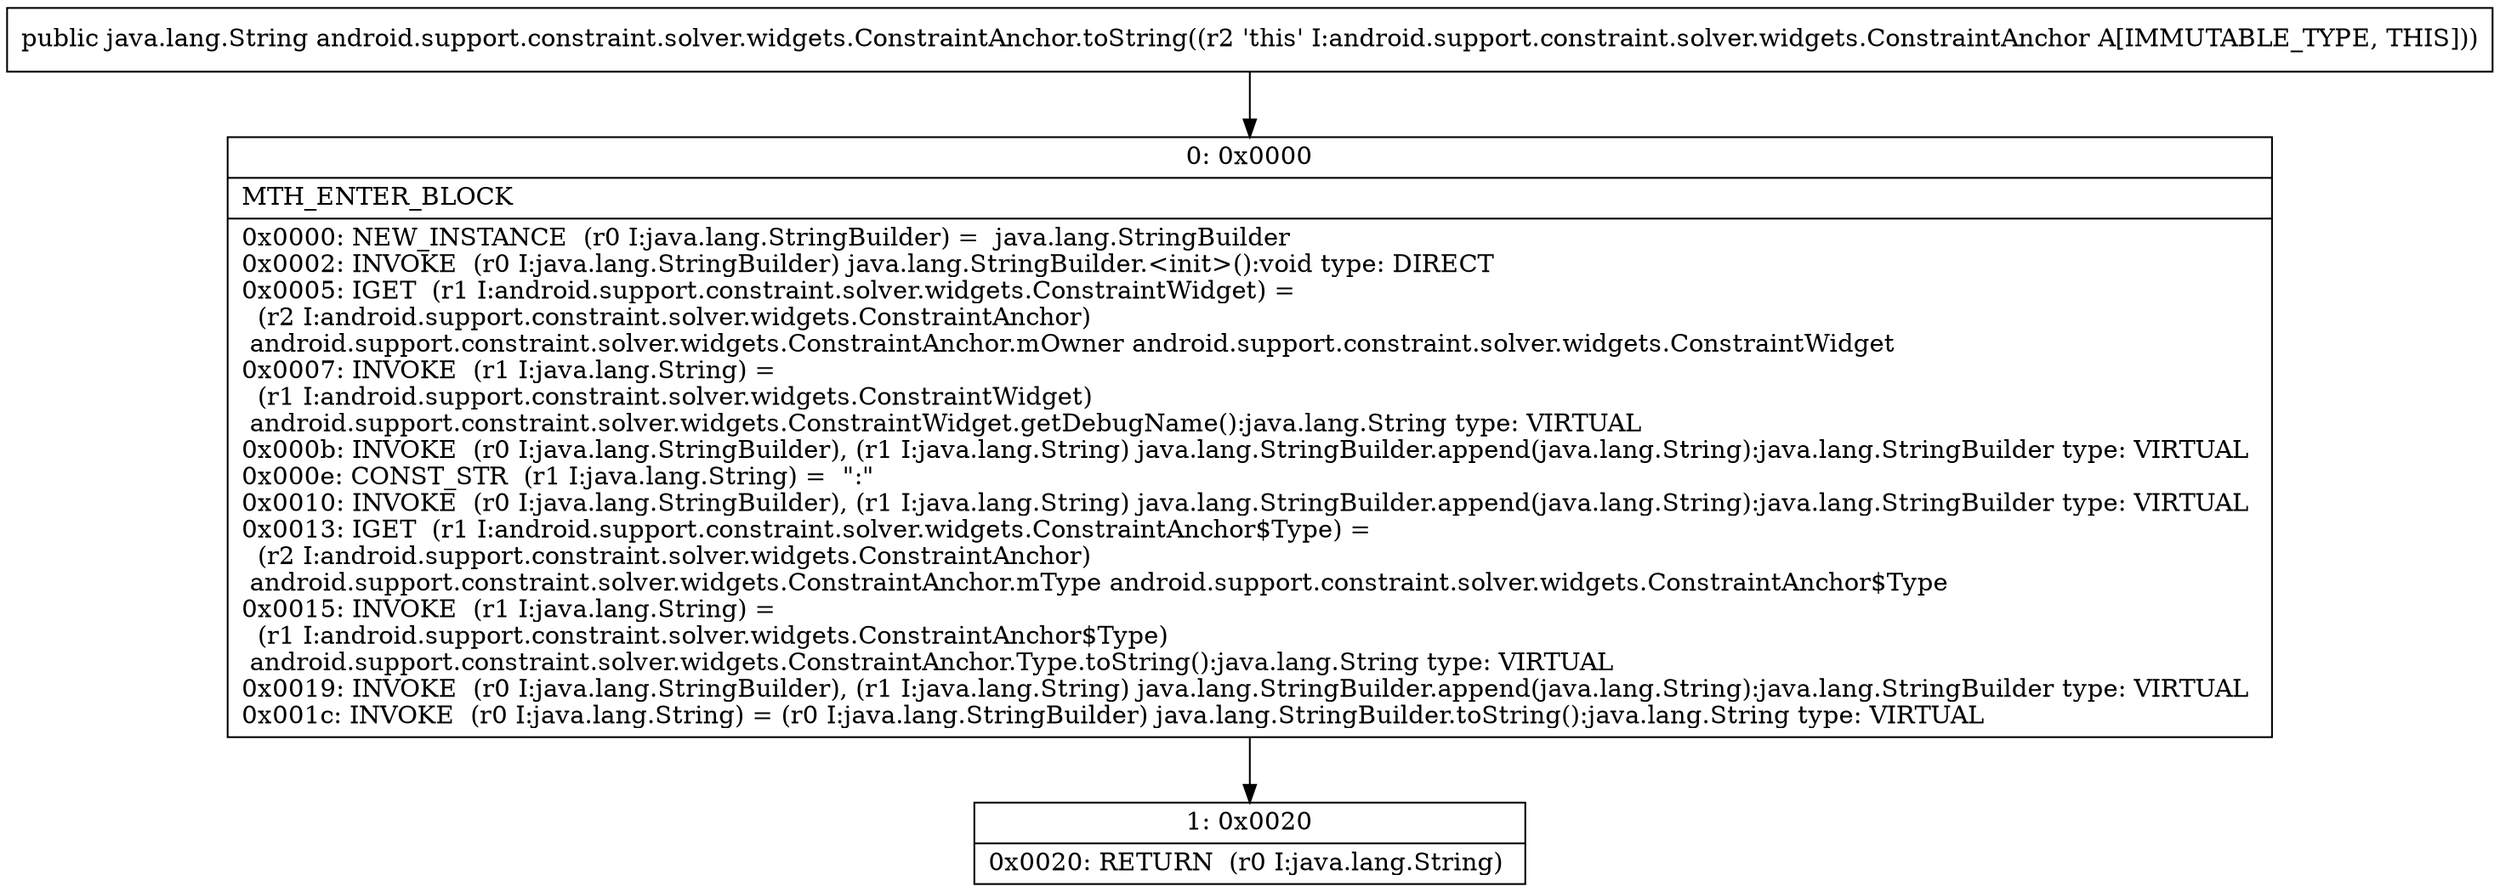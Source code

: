 digraph "CFG forandroid.support.constraint.solver.widgets.ConstraintAnchor.toString()Ljava\/lang\/String;" {
Node_0 [shape=record,label="{0\:\ 0x0000|MTH_ENTER_BLOCK\l|0x0000: NEW_INSTANCE  (r0 I:java.lang.StringBuilder) =  java.lang.StringBuilder \l0x0002: INVOKE  (r0 I:java.lang.StringBuilder) java.lang.StringBuilder.\<init\>():void type: DIRECT \l0x0005: IGET  (r1 I:android.support.constraint.solver.widgets.ConstraintWidget) = \l  (r2 I:android.support.constraint.solver.widgets.ConstraintAnchor)\l android.support.constraint.solver.widgets.ConstraintAnchor.mOwner android.support.constraint.solver.widgets.ConstraintWidget \l0x0007: INVOKE  (r1 I:java.lang.String) = \l  (r1 I:android.support.constraint.solver.widgets.ConstraintWidget)\l android.support.constraint.solver.widgets.ConstraintWidget.getDebugName():java.lang.String type: VIRTUAL \l0x000b: INVOKE  (r0 I:java.lang.StringBuilder), (r1 I:java.lang.String) java.lang.StringBuilder.append(java.lang.String):java.lang.StringBuilder type: VIRTUAL \l0x000e: CONST_STR  (r1 I:java.lang.String) =  \":\" \l0x0010: INVOKE  (r0 I:java.lang.StringBuilder), (r1 I:java.lang.String) java.lang.StringBuilder.append(java.lang.String):java.lang.StringBuilder type: VIRTUAL \l0x0013: IGET  (r1 I:android.support.constraint.solver.widgets.ConstraintAnchor$Type) = \l  (r2 I:android.support.constraint.solver.widgets.ConstraintAnchor)\l android.support.constraint.solver.widgets.ConstraintAnchor.mType android.support.constraint.solver.widgets.ConstraintAnchor$Type \l0x0015: INVOKE  (r1 I:java.lang.String) = \l  (r1 I:android.support.constraint.solver.widgets.ConstraintAnchor$Type)\l android.support.constraint.solver.widgets.ConstraintAnchor.Type.toString():java.lang.String type: VIRTUAL \l0x0019: INVOKE  (r0 I:java.lang.StringBuilder), (r1 I:java.lang.String) java.lang.StringBuilder.append(java.lang.String):java.lang.StringBuilder type: VIRTUAL \l0x001c: INVOKE  (r0 I:java.lang.String) = (r0 I:java.lang.StringBuilder) java.lang.StringBuilder.toString():java.lang.String type: VIRTUAL \l}"];
Node_1 [shape=record,label="{1\:\ 0x0020|0x0020: RETURN  (r0 I:java.lang.String) \l}"];
MethodNode[shape=record,label="{public java.lang.String android.support.constraint.solver.widgets.ConstraintAnchor.toString((r2 'this' I:android.support.constraint.solver.widgets.ConstraintAnchor A[IMMUTABLE_TYPE, THIS])) }"];
MethodNode -> Node_0;
Node_0 -> Node_1;
}

